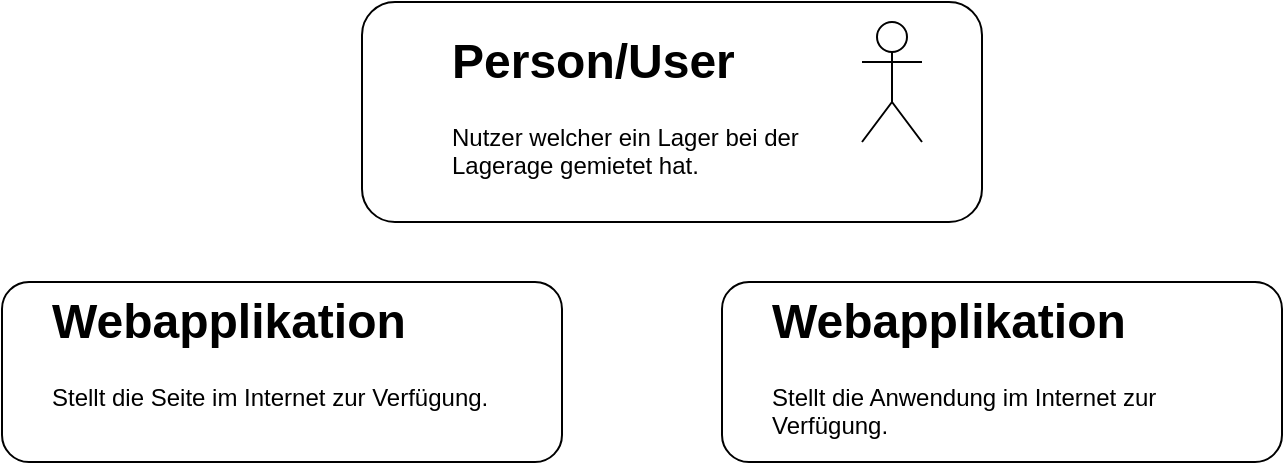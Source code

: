 <mxfile version="20.2.8" type="device"><diagram id="0PMV6AgKhxgoMrpHis9U" name="Seite-1"><mxGraphModel dx="1038" dy="689" grid="1" gridSize="10" guides="1" tooltips="1" connect="1" arrows="1" fold="1" page="1" pageScale="1" pageWidth="827" pageHeight="1169" math="0" shadow="0"><root><mxCell id="0"/><mxCell id="1" parent="0"/><mxCell id="ar0JcCMCc9k3Sfj8JtdD-1" value="" style="rounded=1;whiteSpace=wrap;html=1;" vertex="1" parent="1"><mxGeometry x="210" y="20" width="310" height="110" as="geometry"/></mxCell><mxCell id="ar0JcCMCc9k3Sfj8JtdD-2" value="" style="shape=umlActor;verticalLabelPosition=bottom;verticalAlign=top;html=1;outlineConnect=0;" vertex="1" parent="1"><mxGeometry x="460" y="30" width="30" height="60" as="geometry"/></mxCell><mxCell id="ar0JcCMCc9k3Sfj8JtdD-3" value="&lt;h1&gt;Person/User&lt;/h1&gt;&lt;p&gt;Nutzer welcher ein Lager bei der Lagerage gemietet hat.&lt;/p&gt;" style="text;html=1;strokeColor=none;fillColor=none;spacing=5;spacingTop=-20;whiteSpace=wrap;overflow=hidden;rounded=0;" vertex="1" parent="1"><mxGeometry x="250" y="30" width="220" height="90" as="geometry"/></mxCell><mxCell id="ar0JcCMCc9k3Sfj8JtdD-7" value="" style="rounded=1;whiteSpace=wrap;html=1;" vertex="1" parent="1"><mxGeometry x="30" y="160" width="280" height="90" as="geometry"/></mxCell><mxCell id="ar0JcCMCc9k3Sfj8JtdD-8" value="&lt;h1&gt;Webapplikation&lt;/h1&gt;&lt;p&gt;Stellt die Seite im Internet zur Verfügung.&lt;/p&gt;" style="text;html=1;strokeColor=none;fillColor=none;spacing=5;spacingTop=-20;whiteSpace=wrap;overflow=hidden;rounded=0;" vertex="1" parent="1"><mxGeometry x="50" y="160" width="250" height="80" as="geometry"/></mxCell><mxCell id="ar0JcCMCc9k3Sfj8JtdD-9" value="" style="rounded=1;whiteSpace=wrap;html=1;" vertex="1" parent="1"><mxGeometry x="390" y="160" width="280" height="90" as="geometry"/></mxCell><mxCell id="ar0JcCMCc9k3Sfj8JtdD-10" value="&lt;h1&gt;Webapplikation&lt;/h1&gt;&lt;p&gt;Stellt die Anwendung im Internet zur Verfügung.&lt;/p&gt;" style="text;html=1;strokeColor=none;fillColor=none;spacing=5;spacingTop=-20;whiteSpace=wrap;overflow=hidden;rounded=0;" vertex="1" parent="1"><mxGeometry x="410" y="160" width="250" height="80" as="geometry"/></mxCell></root></mxGraphModel></diagram></mxfile>